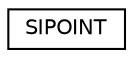 digraph "Graphical Class Hierarchy"
{
  edge [fontname="Helvetica",fontsize="10",labelfontname="Helvetica",labelfontsize="10"];
  node [fontname="Helvetica",fontsize="10",shape=record];
  rankdir="LR";
  Node0 [label="SIPOINT",height=0.2,width=0.4,color="black", fillcolor="white", style="filled",URL="$struct_s_i_p_o_i_n_t.html"];
}
